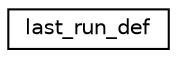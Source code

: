 digraph "Graphical Class Hierarchy"
{
  edge [fontname="Helvetica",fontsize="10",labelfontname="Helvetica",labelfontsize="10"];
  node [fontname="Helvetica",fontsize="10",shape=record];
  rankdir="LR";
  Node0 [label="last_run_def",height=0.2,width=0.4,color="black", fillcolor="white", style="filled",URL="$structlast__run__def.html"];
}
